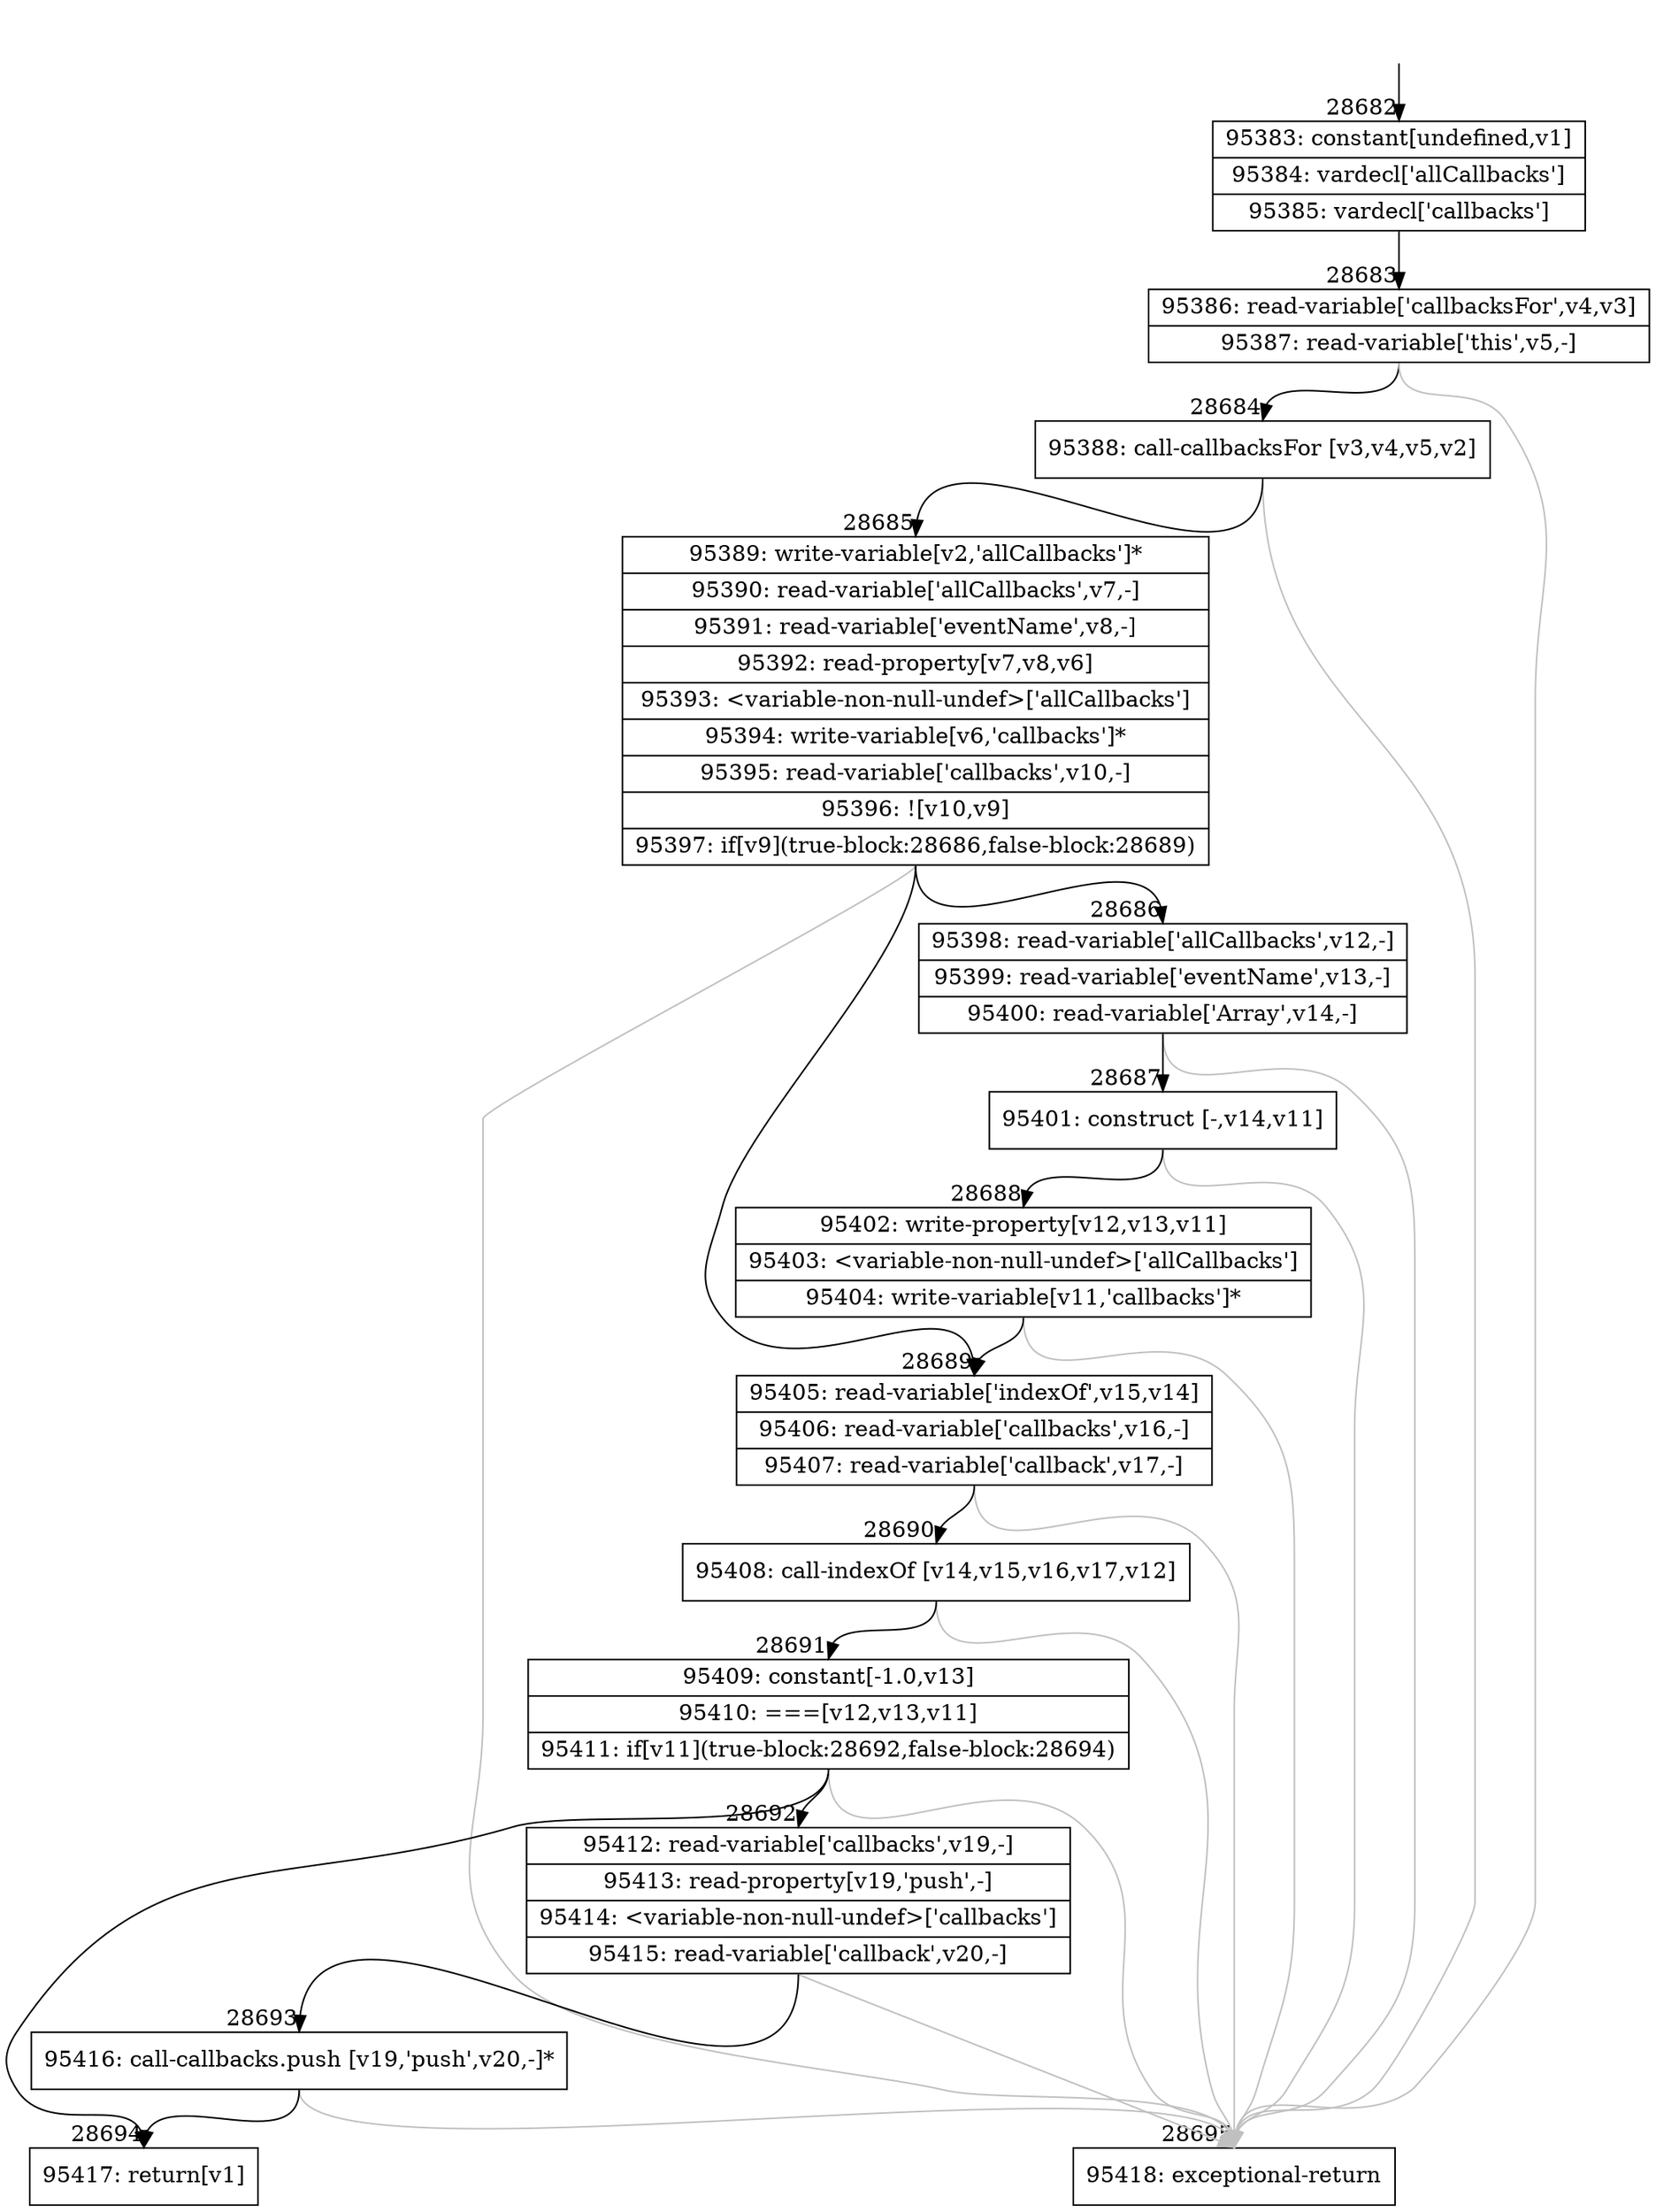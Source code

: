 digraph {
rankdir="TD"
BB_entry2527[shape=none,label=""];
BB_entry2527 -> BB28682 [tailport=s, headport=n, headlabel="    28682"]
BB28682 [shape=record label="{95383: constant[undefined,v1]|95384: vardecl['allCallbacks']|95385: vardecl['callbacks']}" ] 
BB28682 -> BB28683 [tailport=s, headport=n, headlabel="      28683"]
BB28683 [shape=record label="{95386: read-variable['callbacksFor',v4,v3]|95387: read-variable['this',v5,-]}" ] 
BB28683 -> BB28684 [tailport=s, headport=n, headlabel="      28684"]
BB28683 -> BB28695 [tailport=s, headport=n, color=gray, headlabel="      28695"]
BB28684 [shape=record label="{95388: call-callbacksFor [v3,v4,v5,v2]}" ] 
BB28684 -> BB28685 [tailport=s, headport=n, headlabel="      28685"]
BB28684 -> BB28695 [tailport=s, headport=n, color=gray]
BB28685 [shape=record label="{95389: write-variable[v2,'allCallbacks']*|95390: read-variable['allCallbacks',v7,-]|95391: read-variable['eventName',v8,-]|95392: read-property[v7,v8,v6]|95393: \<variable-non-null-undef\>['allCallbacks']|95394: write-variable[v6,'callbacks']*|95395: read-variable['callbacks',v10,-]|95396: ![v10,v9]|95397: if[v9](true-block:28686,false-block:28689)}" ] 
BB28685 -> BB28686 [tailport=s, headport=n, headlabel="      28686"]
BB28685 -> BB28689 [tailport=s, headport=n, headlabel="      28689"]
BB28685 -> BB28695 [tailport=s, headport=n, color=gray]
BB28686 [shape=record label="{95398: read-variable['allCallbacks',v12,-]|95399: read-variable['eventName',v13,-]|95400: read-variable['Array',v14,-]}" ] 
BB28686 -> BB28687 [tailport=s, headport=n, headlabel="      28687"]
BB28686 -> BB28695 [tailport=s, headport=n, color=gray]
BB28687 [shape=record label="{95401: construct [-,v14,v11]}" ] 
BB28687 -> BB28688 [tailport=s, headport=n, headlabel="      28688"]
BB28687 -> BB28695 [tailport=s, headport=n, color=gray]
BB28688 [shape=record label="{95402: write-property[v12,v13,v11]|95403: \<variable-non-null-undef\>['allCallbacks']|95404: write-variable[v11,'callbacks']*}" ] 
BB28688 -> BB28689 [tailport=s, headport=n]
BB28688 -> BB28695 [tailport=s, headport=n, color=gray]
BB28689 [shape=record label="{95405: read-variable['indexOf',v15,v14]|95406: read-variable['callbacks',v16,-]|95407: read-variable['callback',v17,-]}" ] 
BB28689 -> BB28690 [tailport=s, headport=n, headlabel="      28690"]
BB28689 -> BB28695 [tailport=s, headport=n, color=gray]
BB28690 [shape=record label="{95408: call-indexOf [v14,v15,v16,v17,v12]}" ] 
BB28690 -> BB28691 [tailport=s, headport=n, headlabel="      28691"]
BB28690 -> BB28695 [tailport=s, headport=n, color=gray]
BB28691 [shape=record label="{95409: constant[-1.0,v13]|95410: ===[v12,v13,v11]|95411: if[v11](true-block:28692,false-block:28694)}" ] 
BB28691 -> BB28692 [tailport=s, headport=n, headlabel="      28692"]
BB28691 -> BB28694 [tailport=s, headport=n, headlabel="      28694"]
BB28691 -> BB28695 [tailport=s, headport=n, color=gray]
BB28692 [shape=record label="{95412: read-variable['callbacks',v19,-]|95413: read-property[v19,'push',-]|95414: \<variable-non-null-undef\>['callbacks']|95415: read-variable['callback',v20,-]}" ] 
BB28692 -> BB28693 [tailport=s, headport=n, headlabel="      28693"]
BB28692 -> BB28695 [tailport=s, headport=n, color=gray]
BB28693 [shape=record label="{95416: call-callbacks.push [v19,'push',v20,-]*}" ] 
BB28693 -> BB28694 [tailport=s, headport=n]
BB28693 -> BB28695 [tailport=s, headport=n, color=gray]
BB28694 [shape=record label="{95417: return[v1]}" ] 
BB28695 [shape=record label="{95418: exceptional-return}" ] 
//#$~ 51123
}
